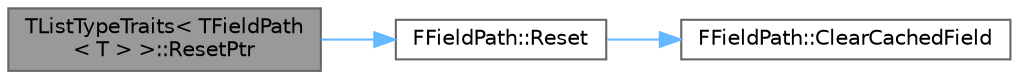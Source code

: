 digraph "TListTypeTraits&lt; TFieldPath&lt; T &gt; &gt;::ResetPtr"
{
 // INTERACTIVE_SVG=YES
 // LATEX_PDF_SIZE
  bgcolor="transparent";
  edge [fontname=Helvetica,fontsize=10,labelfontname=Helvetica,labelfontsize=10];
  node [fontname=Helvetica,fontsize=10,shape=box,height=0.2,width=0.4];
  rankdir="LR";
  Node1 [id="Node000001",label="TListTypeTraits\< TFieldPath\l\< T \> \>::ResetPtr",height=0.2,width=0.4,color="gray40", fillcolor="grey60", style="filled", fontcolor="black",tooltip=" "];
  Node1 -> Node2 [id="edge1_Node000001_Node000002",color="steelblue1",style="solid",tooltip=" "];
  Node2 [id="Node000002",label="FFieldPath::Reset",height=0.2,width=0.4,color="grey40", fillcolor="white", style="filled",URL="$d7/d92/structFFieldPath.html#a085cc79ee07b74d1cacfc2a0d5132eed",tooltip="Reset the weak pointer back to the NULL state."];
  Node2 -> Node3 [id="edge2_Node000002_Node000003",color="steelblue1",style="solid",tooltip=" "];
  Node3 [id="Node000003",label="FFieldPath::ClearCachedField",height=0.2,width=0.4,color="grey40", fillcolor="white", style="filled",URL="$d7/d92/structFFieldPath.html#a1eb57b9b5cc04a654466c0455db7a923",tooltip="Clears the cached value so that the next time Get() is called, it will be resolved again."];
}
